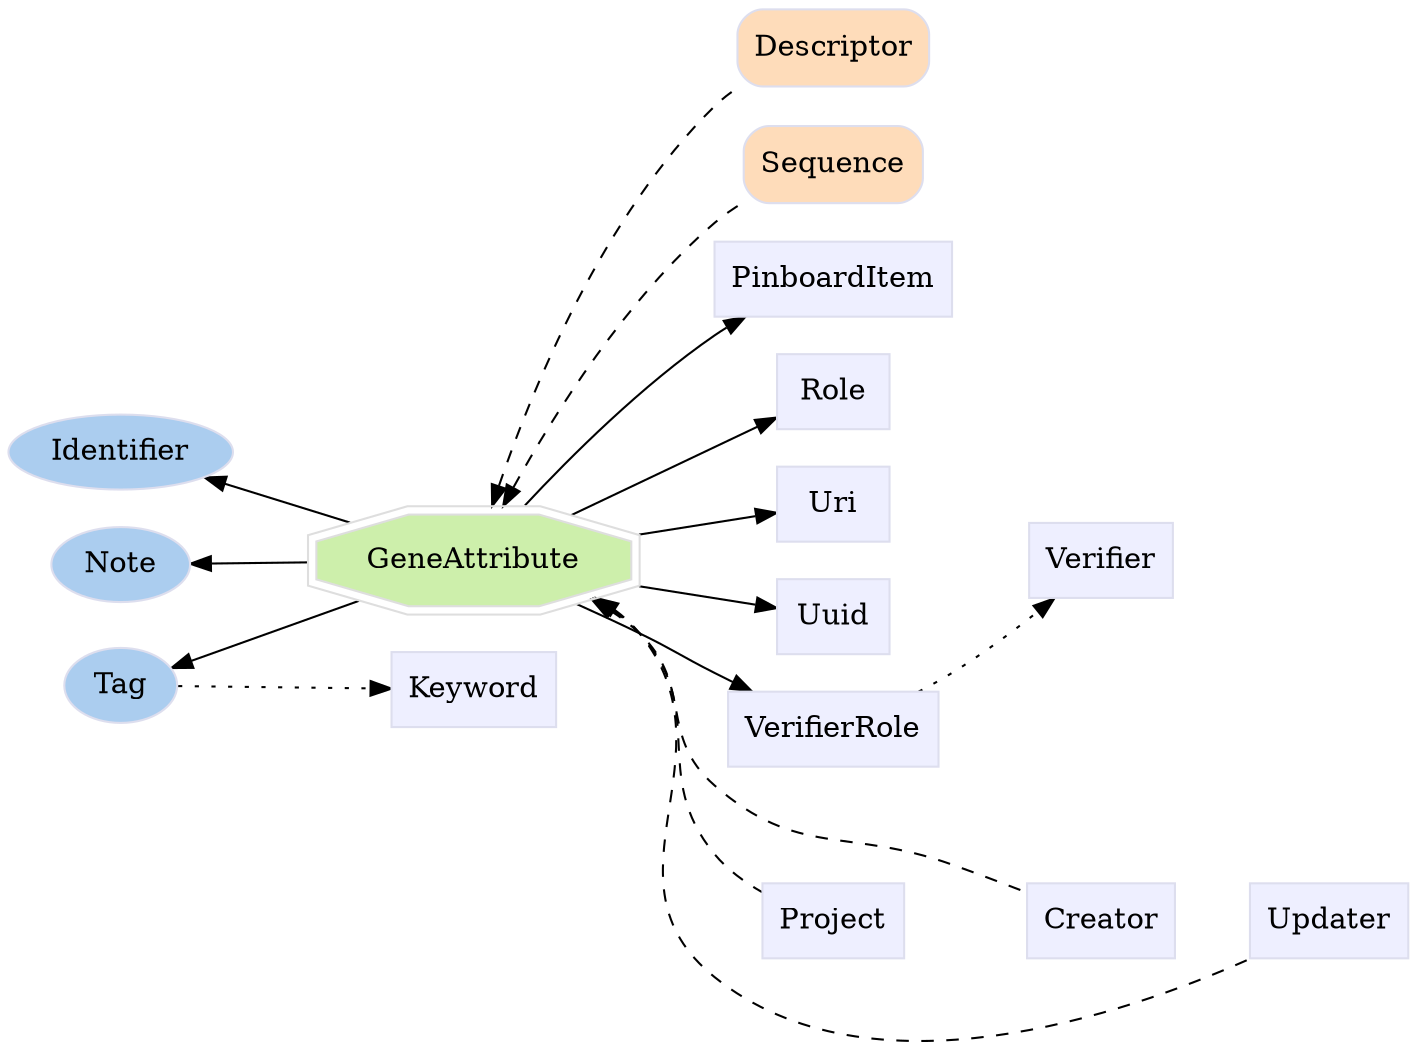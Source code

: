 digraph GeneAttribute {
	graph [bb="0,0,587.18,488.97",
		label="",
		outputorder=edgesfirst,
		rankdir=LR
	];
	node [label="\N"];
	subgraph annotator_cluster {
		graph [rank=min];
		Identifier	[color="#dddeee",
			fillcolor="#abcdef",
			group=annotator,
			height=0.5,
			href="/develop/Data/models.html#identifier",
			label=Identifier,
			pos="45.21,278.47",
			shape=oval,
			style=filled,
			target=_top,
			width=1.2558];
		Tag	[color="#dddeee",
			fillcolor="#abcdef",
			group=annotator,
			height=0.5,
			href="/develop/Data/models.html#tag",
			label=Tag,
			pos="45.21,169.47",
			shape=oval,
			style=filled,
			target=_top,
			width=0.75];
		Note	[color="#dddeee",
			fillcolor="#abcdef",
			group=annotator,
			height=0.5,
			href="/develop/Data/models.html#note",
			label=Note,
			pos="45.21,224.47",
			shape=oval,
			style=filled,
			target=_top,
			width=0.80088];
	}
	subgraph core {
		Descriptor	[color="#dddeee",
			fillcolor="#fedcba",
			group=core,
			height=0.51389,
			href="/develop/Data/models.html#descriptor",
			label=Descriptor,
			pos="353.3,470.47",
			shape=Mrecord,
			style=filled,
			target=_top,
			width=1.0139];
		Sequence	[color="#dddeee",
			fillcolor="#fedcba",
			group=core,
			height=0.51389,
			href="/develop/Data/models.html#sequence",
			label=Sequence,
			pos="353.3,415.47",
			shape=Mrecord,
			style=filled,
			target=_top,
			width=0.94097];
	}
	subgraph supporting {
		GeneAttribute	[color="#dedede",
			fillcolor="#cdefab",
			group=target,
			height=0.61111,
			href="/develop/Data/models.html#gene-attribute",
			label=GeneAttribute,
			pos="199.3,225.47",
			shape=doubleoctagon,
			style=filled,
			target=_top,
			width=2.0244];
		Keyword	[color="#dddeee",
			fillcolor="#eeefff",
			group=supporting,
			height=0.5,
			href="/develop/Data/models.html#keyword",
			label=Keyword,
			pos="199.3,167.47",
			shape=box,
			style=filled,
			target=_top,
			width=0.92014];
		PinboardItem	[color="#dddeee",
			fillcolor="#eeefff",
			group=supporting,
			height=0.5,
			href="/develop/Data/models.html#pinboard-item",
			label=PinboardItem,
			pos="353.3,360.47",
			shape=box,
			style=filled,
			target=_top,
			width=1.2535];
		Role	[color="#dddeee",
			fillcolor="#eeefff",
			group=supporting,
			height=0.5,
			href="/develop/Data/models.html#role",
			label=Role,
			pos="353.3,306.47",
			shape=box,
			style=filled,
			target=_top,
			width=0.75];
		Uri	[color="#dddeee",
			fillcolor="#eeefff",
			group=supporting,
			height=0.5,
			href="/develop/Data/models.html#uri",
			label=Uri,
			pos="353.3,252.47",
			shape=box,
			style=filled,
			target=_top,
			width=0.75];
		Uuid	[color="#dddeee",
			fillcolor="#eeefff",
			group=supporting,
			height=0.5,
			href="/develop/Data/models.html#uuid",
			label=Uuid,
			pos="353.3,198.47",
			shape=box,
			style=filled,
			target=_top,
			width=0.75];
		VerifierRole	[color="#dddeee",
			fillcolor="#eeefff",
			group=supporting,
			height=0.5,
			href="/develop/Data/models.html#verifier-role",
			label=VerifierRole,
			pos="353.3,144.47",
			shape=box,
			style=filled,
			target=_top,
			width=1.1493];
		Verifier	[color="#dddeee",
			fillcolor="#eeefff",
			group=supporting,
			height=0.5,
			href="/develop/Data/models.html#verifier",
			label=Verifier,
			pos="463.05,225.47",
			shape=box,
			style=filled,
			target=_top,
			width=0.79514];
		Creator	[color="#dddeee",
			fillcolor="#eeefff",
			group=supporting,
			height=0.5,
			href="/develop/Data/models.html#creator",
			label=Creator,
			pos="463.05,52.473",
			shape=box,
			style=filled,
			target=_top,
			width=0.78472];
		Project	[color="#dddeee",
			fillcolor="#eeefff",
			group=supporting,
			height=0.5,
			href="/develop/Data/models.html#project",
			label=Project,
			pos="353.3,52.473",
			shape=box,
			style=filled,
			target=_top,
			width=0.75347];
		Updater	[color="#dddeee",
			fillcolor="#eeefff",
			group=supporting,
			height=0.5,
			href="/develop/Data/models.html#updater",
			label=Updater,
			pos="557.43,52.473",
			shape=box,
			style=filled,
			target=_top,
			width=0.82639];
	}
	Tag -> Keyword	[pos="e,165.76,167.9 72.701,169.12 95.238,168.83 128.06,168.4 154.5,168.05",
		style=dotted];
	GeneAttribute -> Identifier	[pos="e,79.963,266.71 149.63,242.43 130.73,249.02 109.23,256.51 90.743,262.95"];
	GeneAttribute -> Tag	[pos="e,69.309,177.98 151.02,208.06 127.98,199.58 100.81,189.58 79.911,181.88"];
	GeneAttribute -> Note	[pos="e,74.46,224.66 126.22,225 112.29,224.91 98.184,224.81 85.775,224.73"];
	GeneAttribute -> Descriptor	[dir=back,
		pos="s,206.69,247.65 210.13,258.46 225.14,304.35 257.48,388.02 308.18,443.47 311.08,446.65 314.45,449.59 318.01,452.27",
		style=dashed];
	GeneAttribute -> Sequence	[dir=back,
		pos="s,211.25,247.75 216.57,257.88 235.23,292.81 268.44,348.61 308.18,387.47 311.68,390.9 315.67,394.13 319.78,397.08",
		style=dashed];
	GeneAttribute -> PinboardItem	[pos="e,320.35,342.18 219.61,247.71 240.21,270.71 274.46,306.9 308.18,333.47 309.13,334.22 310.1,334.97 311.09,335.71"];
	GeneAttribute -> Role	[pos="e,326.12,292.52 237.87,245.5 261.76,258.23 292.53,274.63 316.15,287.21"];
	GeneAttribute -> Uri	[pos="e,326.05,247.81 267.85,237.47 283.96,240.33 300.58,243.29 314.77,245.81"];
	GeneAttribute -> Uuid	[pos="e,326.05,203.14 267.85,213.47 283.96,210.61 300.58,207.66 314.77,205.14"];
	GeneAttribute -> VerifierRole	[pos="e,322.34,162.69 245.3,207.39 254.33,203.39 263.65,199 272.18,194.47 288.95,185.57 292.08,181.54 308.18,171.47 309.75,170.49 311.35,\
169.49 312.97,168.48"];
	GeneAttribute -> Creator	[dir=back,
		pos="s,251.15,209.16 260.92,203.43 264.96,200.75 268.77,197.77 272.18,194.47 299.29,168.17 280.95,143.66 308.18,117.47 339.54,87.302 \
358.34,96.418 398.43,79.473 410.25,74.474 423.31,68.937 434.5,64.185",
		style=dashed];
	GeneAttribute -> Project	[dir=back,
		pos="s,252.51,209.37 262.08,203.38 265.75,200.72 269.17,197.77 272.18,194.47 306.86,156.48 277.88,126.04 308.18,84.473 312.97,77.896 \
319.52,72.127 326.11,67.365",
		style=dashed];
	GeneAttribute -> Updater	[dir=back,
		pos="s,253.45,209.67 262.97,203.36 266.36,200.72 269.47,197.77 272.18,194.47 320.87,135.09 248.48,73.789 308.18,25.473 371.86,-26.078 \
476.82,13.206 527.4,37.3",
		style=dashed];
	Role -> Verifier	[pos="e,442.07,243.82 380.4,291.42 386.44,287.69 392.75,283.58 398.43,279.47 410.35,270.85 422.82,260.57 433.54,251.3",
		style=invis];
	VerifierRole -> Verifier	[pos="e,442.07,207.13 385.55,162.76 389.95,165.57 394.35,168.52 398.43,171.47 410.35,180.1 422.82,190.38 433.54,199.65",
		style=dotted];
	Creator -> Updater	[pos="e,527.45,52.473 491.77,52.473 499.42,52.473 507.89,52.473 516.11,52.473",
		style=invis];
	Project -> Creator	[pos="e,434.46,52.473 380.66,52.473 393.41,52.473 408.98,52.473 423.07,52.473",
		style=invis];
}
